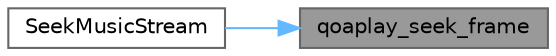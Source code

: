 digraph "qoaplay_seek_frame"
{
 // LATEX_PDF_SIZE
  bgcolor="transparent";
  edge [fontname=Helvetica,fontsize=10,labelfontname=Helvetica,labelfontsize=10];
  node [fontname=Helvetica,fontsize=10,shape=box,height=0.2,width=0.4];
  rankdir="RL";
  Node1 [id="Node000001",label="qoaplay_seek_frame",height=0.2,width=0.4,color="gray40", fillcolor="grey60", style="filled", fontcolor="black",tooltip=" "];
  Node1 -> Node2 [id="edge3_Node000001_Node000002",dir="back",color="steelblue1",style="solid",tooltip=" "];
  Node2 [id="Node000002",label="SeekMusicStream",height=0.2,width=0.4,color="grey40", fillcolor="white", style="filled",URL="$_classes_2lib_2raudio_8c.html#a750a638d84770b5b2fb8c2cfc5aa3d7c",tooltip=" "];
}
